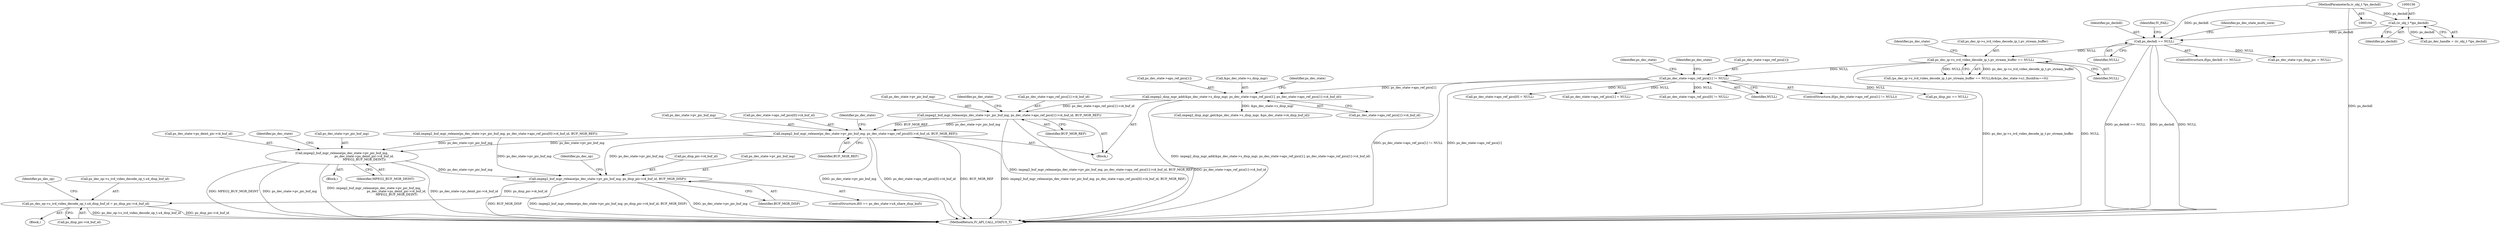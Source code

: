 digraph "0_Android_a86eb798d077b9b25c8f8c77e3c02c2f287c1ce7@array" {
"1000394" [label="(Call,impeg2_buf_mgr_release(ps_dec_state->pv_pic_buf_mg, ps_dec_state->aps_ref_pics[1]->i4_buf_id, BUF_MGR_REF))"];
"1000377" [label="(Call,impeg2_disp_mgr_add(&ps_dec_state->s_disp_mgr, ps_dec_state->aps_ref_pics[1], ps_dec_state->aps_ref_pics[1]->i4_buf_id))"];
"1000369" [label="(Call,ps_dec_state->aps_ref_pics[1] != NULL)"];
"1000265" [label="(Call,ps_dec_ip->s_ivd_video_decode_ip_t.pv_stream_buffer == NULL)"];
"1000159" [label="(Call,ps_dechdl == NULL)"];
"1000155" [label="(Call,(iv_obj_t *)ps_dechdl)"];
"1000105" [label="(MethodParameterIn,iv_obj_t *ps_dechdl)"];
"1000406" [label="(Call,impeg2_buf_mgr_release(ps_dec_state->pv_pic_buf_mg, ps_dec_state->aps_ref_pics[0]->i4_buf_id, BUF_MGR_REF))"];
"1000734" [label="(Call,impeg2_buf_mgr_release(ps_dec_state->pv_pic_buf_mg,\n                                               ps_dec_state->ps_deint_pic->i4_buf_id,\n                                               MPEG2_BUF_MGR_DEINT))"];
"1000755" [label="(Call,impeg2_buf_mgr_release(ps_dec_state->pv_pic_buf_mg, ps_disp_pic->i4_buf_id, BUF_MGR_DISP))"];
"1000788" [label="(Call,ps_dec_op->s_ivd_video_decode_op_t.u4_disp_buf_id = ps_disp_pic->i4_buf_id)"];
"1000738" [label="(Call,ps_dec_state->ps_deint_pic->i4_buf_id)"];
"1000160" [label="(Identifier,ps_dechdl)"];
"1000425" [label="(Call,ps_dec_state->aps_ref_pics[0] = NULL)"];
"1000153" [label="(Call,ps_dec_handle = (iv_obj_t *)ps_dechdl)"];
"1000157" [label="(Identifier,ps_dechdl)"];
"1000746" [label="(Identifier,ps_dec_state)"];
"1000496" [label="(Call,impeg2_disp_mgr_get(&ps_dec_state->s_disp_mgr, &ps_dec_state->i4_disp_buf_id))"];
"1000394" [label="(Call,impeg2_buf_mgr_release(ps_dec_state->pv_pic_buf_mg, ps_dec_state->aps_ref_pics[1]->i4_buf_id, BUF_MGR_REF))"];
"1000418" [label="(Call,ps_dec_state->aps_ref_pics[1] = NULL)"];
"1000382" [label="(Call,ps_dec_state->aps_ref_pics[1])"];
"1000759" [label="(Call,ps_disp_pic->i4_buf_id)"];
"1000788" [label="(Call,ps_dec_op->s_ivd_video_decode_op_t.u4_disp_buf_id = ps_disp_pic->i4_buf_id)"];
"1000434" [label="(Call,ps_dec_state->aps_ref_pics[0] != NULL)"];
"1000756" [label="(Call,ps_dec_state->pv_pic_buf_mg)"];
"1000800" [label="(Identifier,ps_dec_op)"];
"1000158" [label="(ControlStructure,if(ps_dechdl == NULL))"];
"1000239" [label="(Call,ps_dec_state->ps_disp_pic = NULL)"];
"1000274" [label="(Identifier,ps_dec_state)"];
"1000380" [label="(Identifier,ps_dec_state)"];
"1000164" [label="(Identifier,IV_FAIL)"];
"1000105" [label="(MethodParameterIn,iv_obj_t *ps_dechdl)"];
"1000265" [label="(Call,ps_dec_ip->s_ivd_video_decode_ip_t.pv_stream_buffer == NULL)"];
"1000735" [label="(Call,ps_dec_state->pv_pic_buf_mg)"];
"1000459" [label="(Call,impeg2_buf_mgr_release(ps_dec_state->pv_pic_buf_mg, ps_dec_state->aps_ref_pics[0]->i4_buf_id, BUF_MGR_REF))"];
"1000266" [label="(Call,ps_dec_ip->s_ivd_video_decode_ip_t.pv_stream_buffer)"];
"1000375" [label="(Identifier,NULL)"];
"1000271" [label="(Identifier,NULL)"];
"1000734" [label="(Call,impeg2_buf_mgr_release(ps_dec_state->pv_pic_buf_mg,\n                                               ps_dec_state->ps_deint_pic->i4_buf_id,\n                                               MPEG2_BUF_MGR_DEINT))"];
"1000789" [label="(Call,ps_dec_op->s_ivd_video_decode_op_t.u4_disp_buf_id)"];
"1000378" [label="(Call,&ps_dec_state->s_disp_mgr)"];
"1000395" [label="(Call,ps_dec_state->pv_pic_buf_mg)"];
"1000743" [label="(Identifier,MPEG2_BUF_MGR_DEINT)"];
"1000161" [label="(Identifier,NULL)"];
"1000437" [label="(Identifier,ps_dec_state)"];
"1000407" [label="(Call,ps_dec_state->pv_pic_buf_mg)"];
"1000376" [label="(Block,)"];
"1000417" [label="(Identifier,BUF_MGR_REF)"];
"1000766" [label="(Identifier,ps_dec_op)"];
"1000794" [label="(Call,ps_disp_pic->i4_buf_id)"];
"1000755" [label="(Call,impeg2_buf_mgr_release(ps_dec_state->pv_pic_buf_mg, ps_disp_pic->i4_buf_id, BUF_MGR_DISP))"];
"1000369" [label="(Call,ps_dec_state->aps_ref_pics[1] != NULL)"];
"1000370" [label="(Call,ps_dec_state->aps_ref_pics[1])"];
"1000264" [label="(Call,(ps_dec_ip->s_ivd_video_decode_ip_t.pv_stream_buffer == NULL)&&(ps_dec_state->u1_flushfrm==0))"];
"1000159" [label="(Call,ps_dechdl == NULL)"];
"1000410" [label="(Call,ps_dec_state->aps_ref_pics[0]->i4_buf_id)"];
"1000421" [label="(Identifier,ps_dec_state)"];
"1000377" [label="(Call,impeg2_disp_mgr_add(&ps_dec_state->s_disp_mgr, ps_dec_state->aps_ref_pics[1], ps_dec_state->aps_ref_pics[1]->i4_buf_id))"];
"1000406" [label="(Call,impeg2_buf_mgr_release(ps_dec_state->pv_pic_buf_mg, ps_dec_state->aps_ref_pics[0]->i4_buf_id, BUF_MGR_REF))"];
"1000155" [label="(Call,(iv_obj_t *)ps_dechdl)"];
"1000408" [label="(Identifier,ps_dec_state)"];
"1000405" [label="(Identifier,BUF_MGR_REF)"];
"1000749" [label="(ControlStructure,if(0 == ps_dec_state->u4_share_disp_buf))"];
"1000398" [label="(Call,ps_dec_state->aps_ref_pics[1]->i4_buf_id)"];
"1000368" [label="(ControlStructure,if(ps_dec_state->aps_ref_pics[1] != NULL))"];
"1000387" [label="(Call,ps_dec_state->aps_ref_pics[1]->i4_buf_id)"];
"1000166" [label="(Identifier,ps_dec_state_multi_core)"];
"1000733" [label="(Block,)"];
"1000762" [label="(Identifier,BUF_MGR_DISP)"];
"1000523" [label="(Block,)"];
"1000396" [label="(Identifier,ps_dec_state)"];
"1001695" [label="(MethodReturn,IV_API_CALL_STATUS_T)"];
"1000511" [label="(Call,ps_disp_pic == NULL)"];
"1000394" -> "1000376"  [label="AST: "];
"1000394" -> "1000405"  [label="CFG: "];
"1000395" -> "1000394"  [label="AST: "];
"1000398" -> "1000394"  [label="AST: "];
"1000405" -> "1000394"  [label="AST: "];
"1000408" -> "1000394"  [label="CFG: "];
"1000394" -> "1001695"  [label="DDG: impeg2_buf_mgr_release(ps_dec_state->pv_pic_buf_mg, ps_dec_state->aps_ref_pics[1]->i4_buf_id, BUF_MGR_REF)"];
"1000394" -> "1001695"  [label="DDG: ps_dec_state->aps_ref_pics[1]->i4_buf_id"];
"1000377" -> "1000394"  [label="DDG: ps_dec_state->aps_ref_pics[1]->i4_buf_id"];
"1000394" -> "1000406"  [label="DDG: ps_dec_state->pv_pic_buf_mg"];
"1000394" -> "1000406"  [label="DDG: BUF_MGR_REF"];
"1000377" -> "1000376"  [label="AST: "];
"1000377" -> "1000387"  [label="CFG: "];
"1000378" -> "1000377"  [label="AST: "];
"1000382" -> "1000377"  [label="AST: "];
"1000387" -> "1000377"  [label="AST: "];
"1000396" -> "1000377"  [label="CFG: "];
"1000377" -> "1001695"  [label="DDG: impeg2_disp_mgr_add(&ps_dec_state->s_disp_mgr, ps_dec_state->aps_ref_pics[1], ps_dec_state->aps_ref_pics[1]->i4_buf_id)"];
"1000369" -> "1000377"  [label="DDG: ps_dec_state->aps_ref_pics[1]"];
"1000377" -> "1000496"  [label="DDG: &ps_dec_state->s_disp_mgr"];
"1000369" -> "1000368"  [label="AST: "];
"1000369" -> "1000375"  [label="CFG: "];
"1000370" -> "1000369"  [label="AST: "];
"1000375" -> "1000369"  [label="AST: "];
"1000380" -> "1000369"  [label="CFG: "];
"1000437" -> "1000369"  [label="CFG: "];
"1000369" -> "1001695"  [label="DDG: ps_dec_state->aps_ref_pics[1] != NULL"];
"1000369" -> "1001695"  [label="DDG: ps_dec_state->aps_ref_pics[1]"];
"1000265" -> "1000369"  [label="DDG: NULL"];
"1000369" -> "1000418"  [label="DDG: NULL"];
"1000369" -> "1000425"  [label="DDG: NULL"];
"1000369" -> "1000434"  [label="DDG: NULL"];
"1000369" -> "1000511"  [label="DDG: NULL"];
"1000265" -> "1000264"  [label="AST: "];
"1000265" -> "1000271"  [label="CFG: "];
"1000266" -> "1000265"  [label="AST: "];
"1000271" -> "1000265"  [label="AST: "];
"1000274" -> "1000265"  [label="CFG: "];
"1000264" -> "1000265"  [label="CFG: "];
"1000265" -> "1001695"  [label="DDG: ps_dec_ip->s_ivd_video_decode_ip_t.pv_stream_buffer"];
"1000265" -> "1001695"  [label="DDG: NULL"];
"1000265" -> "1000264"  [label="DDG: ps_dec_ip->s_ivd_video_decode_ip_t.pv_stream_buffer"];
"1000265" -> "1000264"  [label="DDG: NULL"];
"1000159" -> "1000265"  [label="DDG: NULL"];
"1000159" -> "1000158"  [label="AST: "];
"1000159" -> "1000161"  [label="CFG: "];
"1000160" -> "1000159"  [label="AST: "];
"1000161" -> "1000159"  [label="AST: "];
"1000164" -> "1000159"  [label="CFG: "];
"1000166" -> "1000159"  [label="CFG: "];
"1000159" -> "1001695"  [label="DDG: ps_dechdl == NULL"];
"1000159" -> "1001695"  [label="DDG: ps_dechdl"];
"1000159" -> "1001695"  [label="DDG: NULL"];
"1000155" -> "1000159"  [label="DDG: ps_dechdl"];
"1000105" -> "1000159"  [label="DDG: ps_dechdl"];
"1000159" -> "1000239"  [label="DDG: NULL"];
"1000155" -> "1000153"  [label="AST: "];
"1000155" -> "1000157"  [label="CFG: "];
"1000156" -> "1000155"  [label="AST: "];
"1000157" -> "1000155"  [label="AST: "];
"1000153" -> "1000155"  [label="CFG: "];
"1000155" -> "1000153"  [label="DDG: ps_dechdl"];
"1000105" -> "1000155"  [label="DDG: ps_dechdl"];
"1000105" -> "1000104"  [label="AST: "];
"1000105" -> "1001695"  [label="DDG: ps_dechdl"];
"1000406" -> "1000376"  [label="AST: "];
"1000406" -> "1000417"  [label="CFG: "];
"1000407" -> "1000406"  [label="AST: "];
"1000410" -> "1000406"  [label="AST: "];
"1000417" -> "1000406"  [label="AST: "];
"1000421" -> "1000406"  [label="CFG: "];
"1000406" -> "1001695"  [label="DDG: ps_dec_state->pv_pic_buf_mg"];
"1000406" -> "1001695"  [label="DDG: ps_dec_state->aps_ref_pics[0]->i4_buf_id"];
"1000406" -> "1001695"  [label="DDG: BUF_MGR_REF"];
"1000406" -> "1001695"  [label="DDG: impeg2_buf_mgr_release(ps_dec_state->pv_pic_buf_mg, ps_dec_state->aps_ref_pics[0]->i4_buf_id, BUF_MGR_REF)"];
"1000406" -> "1000734"  [label="DDG: ps_dec_state->pv_pic_buf_mg"];
"1000406" -> "1000755"  [label="DDG: ps_dec_state->pv_pic_buf_mg"];
"1000734" -> "1000733"  [label="AST: "];
"1000734" -> "1000743"  [label="CFG: "];
"1000735" -> "1000734"  [label="AST: "];
"1000738" -> "1000734"  [label="AST: "];
"1000743" -> "1000734"  [label="AST: "];
"1000746" -> "1000734"  [label="CFG: "];
"1000734" -> "1001695"  [label="DDG: ps_dec_state->pv_pic_buf_mg"];
"1000734" -> "1001695"  [label="DDG: impeg2_buf_mgr_release(ps_dec_state->pv_pic_buf_mg,\n                                               ps_dec_state->ps_deint_pic->i4_buf_id,\n                                               MPEG2_BUF_MGR_DEINT)"];
"1000734" -> "1001695"  [label="DDG: ps_dec_state->ps_deint_pic->i4_buf_id"];
"1000734" -> "1001695"  [label="DDG: MPEG2_BUF_MGR_DEINT"];
"1000459" -> "1000734"  [label="DDG: ps_dec_state->pv_pic_buf_mg"];
"1000734" -> "1000755"  [label="DDG: ps_dec_state->pv_pic_buf_mg"];
"1000755" -> "1000749"  [label="AST: "];
"1000755" -> "1000762"  [label="CFG: "];
"1000756" -> "1000755"  [label="AST: "];
"1000759" -> "1000755"  [label="AST: "];
"1000762" -> "1000755"  [label="AST: "];
"1000766" -> "1000755"  [label="CFG: "];
"1000755" -> "1001695"  [label="DDG: BUF_MGR_DISP"];
"1000755" -> "1001695"  [label="DDG: impeg2_buf_mgr_release(ps_dec_state->pv_pic_buf_mg, ps_disp_pic->i4_buf_id, BUF_MGR_DISP)"];
"1000755" -> "1001695"  [label="DDG: ps_dec_state->pv_pic_buf_mg"];
"1000459" -> "1000755"  [label="DDG: ps_dec_state->pv_pic_buf_mg"];
"1000755" -> "1000788"  [label="DDG: ps_disp_pic->i4_buf_id"];
"1000788" -> "1000523"  [label="AST: "];
"1000788" -> "1000794"  [label="CFG: "];
"1000789" -> "1000788"  [label="AST: "];
"1000794" -> "1000788"  [label="AST: "];
"1000800" -> "1000788"  [label="CFG: "];
"1000788" -> "1001695"  [label="DDG: ps_dec_op->s_ivd_video_decode_op_t.u4_disp_buf_id"];
"1000788" -> "1001695"  [label="DDG: ps_disp_pic->i4_buf_id"];
}
